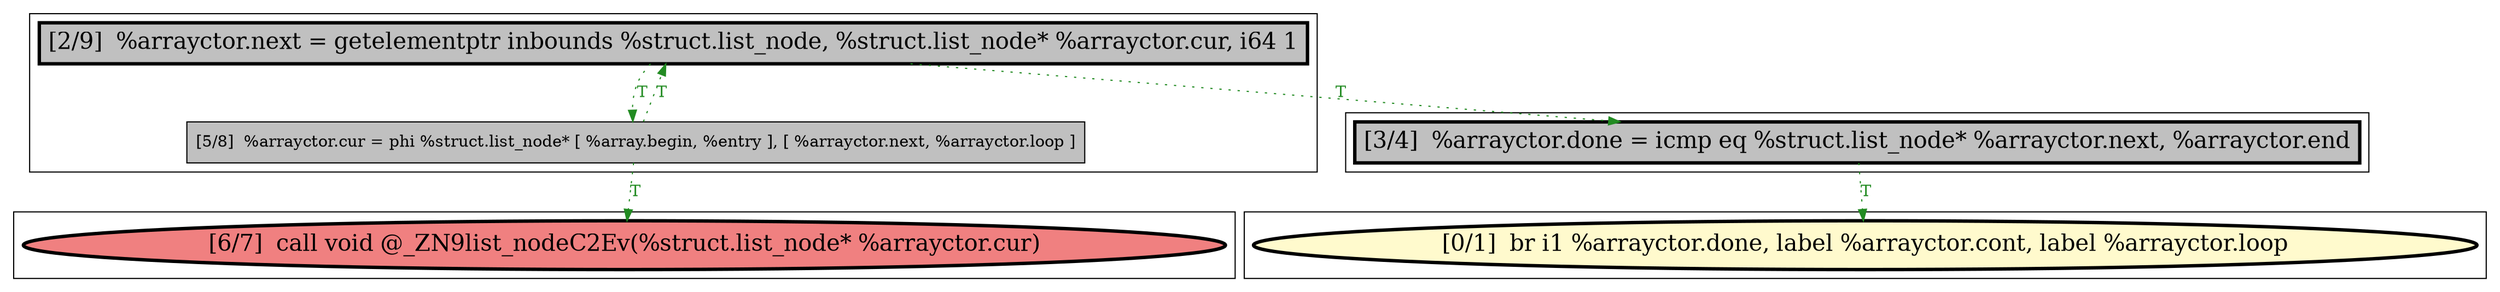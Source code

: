 
digraph G {



node858->node857 [style=dotted,color=forestgreen,label="T",fontcolor=forestgreen ]
node857->node858 [style=dotted,color=forestgreen,label="T",fontcolor=forestgreen ]
node858->node859 [style=dotted,color=forestgreen,label="T",fontcolor=forestgreen ]
node859->node856 [style=dotted,color=forestgreen,label="T",fontcolor=forestgreen ]
node857->node860 [style=dotted,color=forestgreen,label="T",fontcolor=forestgreen ]


subgraph cluster3 {


node860 [penwidth=3.0,fontsize=20,fillcolor=lightcoral,label="[6/7]  call void @_ZN9list_nodeC2Ev(%struct.list_node* %arrayctor.cur)",shape=ellipse,style=filled ]



}

subgraph cluster2 {


node859 [penwidth=3.0,fontsize=20,fillcolor=grey,label="[3/4]  %arrayctor.done = icmp eq %struct.list_node* %arrayctor.next, %arrayctor.end",shape=rectangle,style=filled ]



}

subgraph cluster0 {


node856 [penwidth=3.0,fontsize=20,fillcolor=lemonchiffon,label="[0/1]  br i1 %arrayctor.done, label %arrayctor.cont, label %arrayctor.loop",shape=ellipse,style=filled ]



}

subgraph cluster1 {


node858 [penwidth=3.0,fontsize=20,fillcolor=grey,label="[2/9]  %arrayctor.next = getelementptr inbounds %struct.list_node, %struct.list_node* %arrayctor.cur, i64 1",shape=rectangle,style=filled ]
node857 [fillcolor=grey,label="[5/8]  %arrayctor.cur = phi %struct.list_node* [ %array.begin, %entry ], [ %arrayctor.next, %arrayctor.loop ]",shape=rectangle,style=filled ]



}

}
